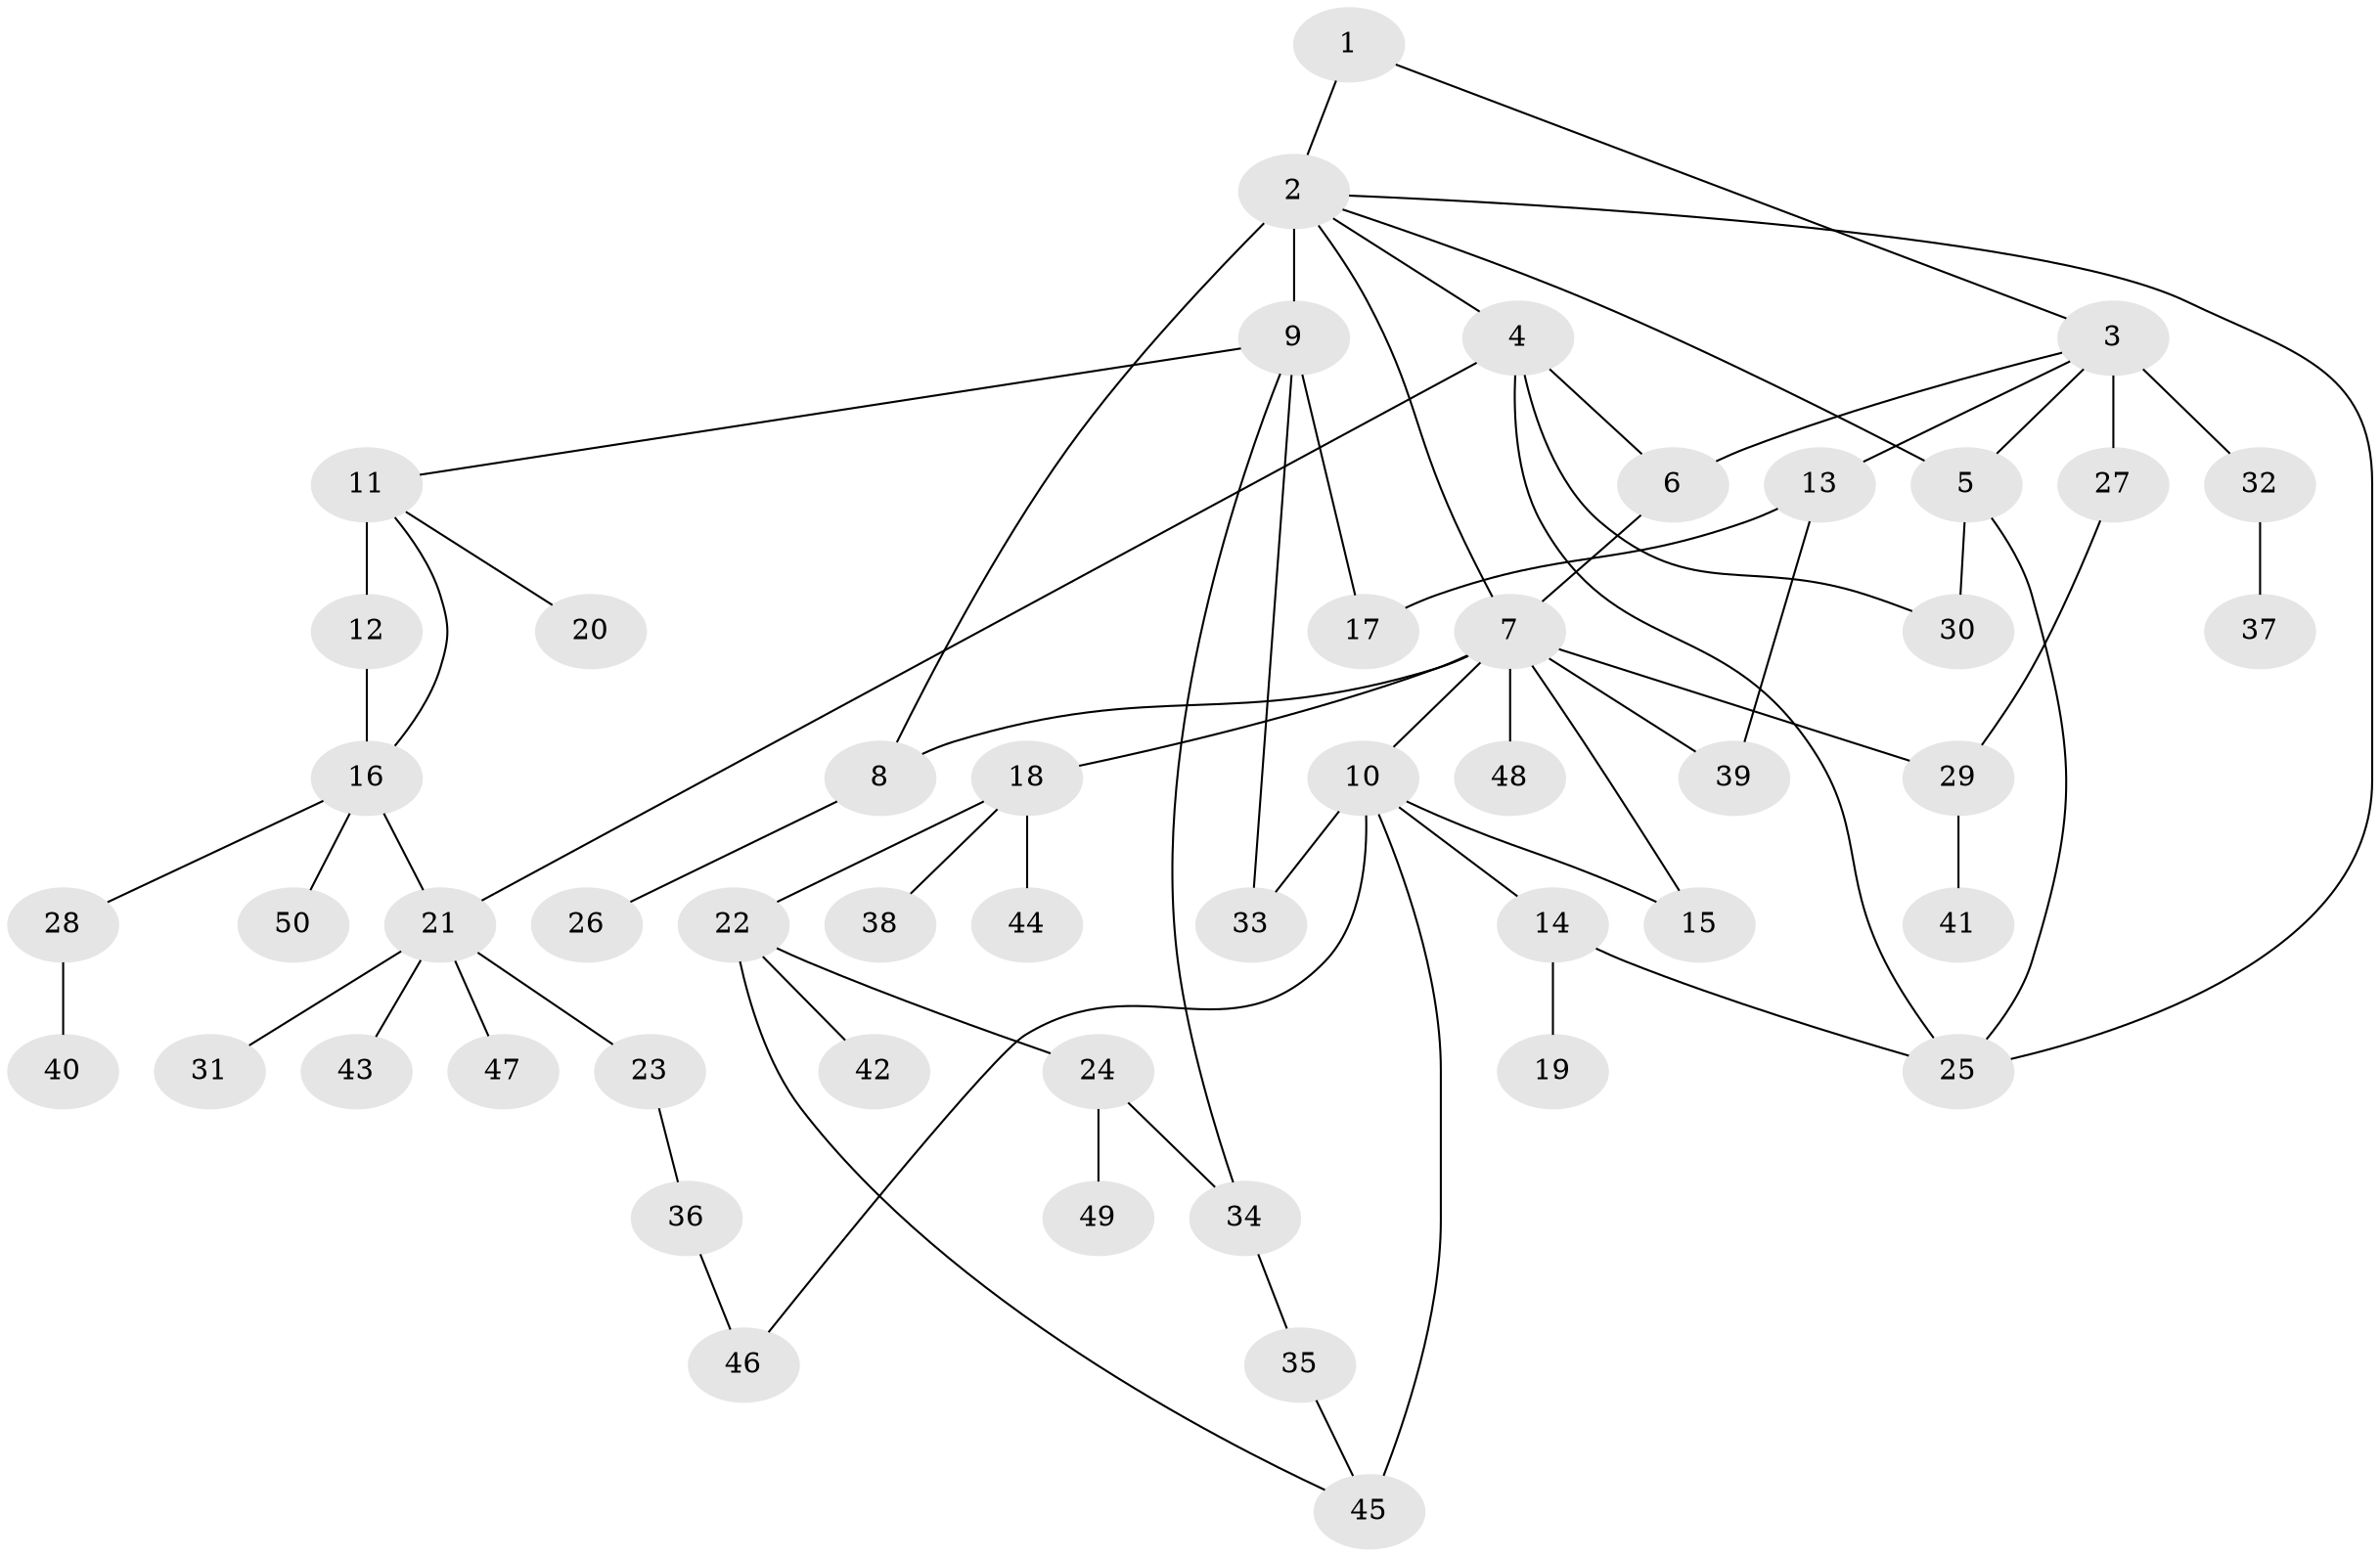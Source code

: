 // original degree distribution, {3: 0.08080808080808081, 14: 0.010101010101010102, 11: 0.010101010101010102, 6: 0.020202020202020204, 10: 0.010101010101010102, 2: 0.2727272727272727, 8: 0.020202020202020204, 1: 0.46464646464646464, 5: 0.020202020202020204, 4: 0.08080808080808081, 7: 0.010101010101010102}
// Generated by graph-tools (version 1.1) at 2025/35/03/09/25 02:35:24]
// undirected, 50 vertices, 68 edges
graph export_dot {
graph [start="1"]
  node [color=gray90,style=filled];
  1;
  2;
  3;
  4;
  5;
  6;
  7;
  8;
  9;
  10;
  11;
  12;
  13;
  14;
  15;
  16;
  17;
  18;
  19;
  20;
  21;
  22;
  23;
  24;
  25;
  26;
  27;
  28;
  29;
  30;
  31;
  32;
  33;
  34;
  35;
  36;
  37;
  38;
  39;
  40;
  41;
  42;
  43;
  44;
  45;
  46;
  47;
  48;
  49;
  50;
  1 -- 2 [weight=1.0];
  1 -- 3 [weight=1.0];
  2 -- 4 [weight=1.0];
  2 -- 5 [weight=1.0];
  2 -- 7 [weight=1.0];
  2 -- 8 [weight=1.0];
  2 -- 9 [weight=7.0];
  2 -- 25 [weight=1.0];
  3 -- 5 [weight=1.0];
  3 -- 6 [weight=1.0];
  3 -- 13 [weight=1.0];
  3 -- 27 [weight=4.0];
  3 -- 32 [weight=1.0];
  4 -- 6 [weight=1.0];
  4 -- 21 [weight=1.0];
  4 -- 25 [weight=1.0];
  4 -- 30 [weight=1.0];
  5 -- 25 [weight=1.0];
  5 -- 30 [weight=2.0];
  6 -- 7 [weight=1.0];
  7 -- 8 [weight=1.0];
  7 -- 10 [weight=1.0];
  7 -- 15 [weight=1.0];
  7 -- 18 [weight=1.0];
  7 -- 29 [weight=1.0];
  7 -- 39 [weight=1.0];
  7 -- 48 [weight=1.0];
  8 -- 26 [weight=1.0];
  9 -- 11 [weight=1.0];
  9 -- 17 [weight=1.0];
  9 -- 33 [weight=1.0];
  9 -- 34 [weight=1.0];
  10 -- 14 [weight=1.0];
  10 -- 15 [weight=1.0];
  10 -- 33 [weight=1.0];
  10 -- 45 [weight=2.0];
  10 -- 46 [weight=1.0];
  11 -- 12 [weight=4.0];
  11 -- 16 [weight=1.0];
  11 -- 20 [weight=1.0];
  12 -- 16 [weight=1.0];
  13 -- 17 [weight=1.0];
  13 -- 39 [weight=2.0];
  14 -- 19 [weight=1.0];
  14 -- 25 [weight=1.0];
  16 -- 21 [weight=1.0];
  16 -- 28 [weight=1.0];
  16 -- 50 [weight=1.0];
  18 -- 22 [weight=1.0];
  18 -- 38 [weight=1.0];
  18 -- 44 [weight=1.0];
  21 -- 23 [weight=1.0];
  21 -- 31 [weight=1.0];
  21 -- 43 [weight=1.0];
  21 -- 47 [weight=1.0];
  22 -- 24 [weight=1.0];
  22 -- 42 [weight=1.0];
  22 -- 45 [weight=1.0];
  23 -- 36 [weight=1.0];
  24 -- 34 [weight=1.0];
  24 -- 49 [weight=1.0];
  27 -- 29 [weight=1.0];
  28 -- 40 [weight=1.0];
  29 -- 41 [weight=1.0];
  32 -- 37 [weight=1.0];
  34 -- 35 [weight=1.0];
  35 -- 45 [weight=1.0];
  36 -- 46 [weight=1.0];
}
